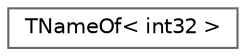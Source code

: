 digraph "Graphical Class Hierarchy"
{
 // INTERACTIVE_SVG=YES
 // LATEX_PDF_SIZE
  bgcolor="transparent";
  edge [fontname=Helvetica,fontsize=10,labelfontname=Helvetica,labelfontsize=10];
  node [fontname=Helvetica,fontsize=10,shape=box,height=0.2,width=0.4];
  rankdir="LR";
  Node0 [id="Node000000",label="TNameOf\< int32 \>",height=0.2,width=0.4,color="grey40", fillcolor="white", style="filled",URL="$db/d6e/structTNameOf_3_01int32_01_4.html",tooltip=" "];
}
